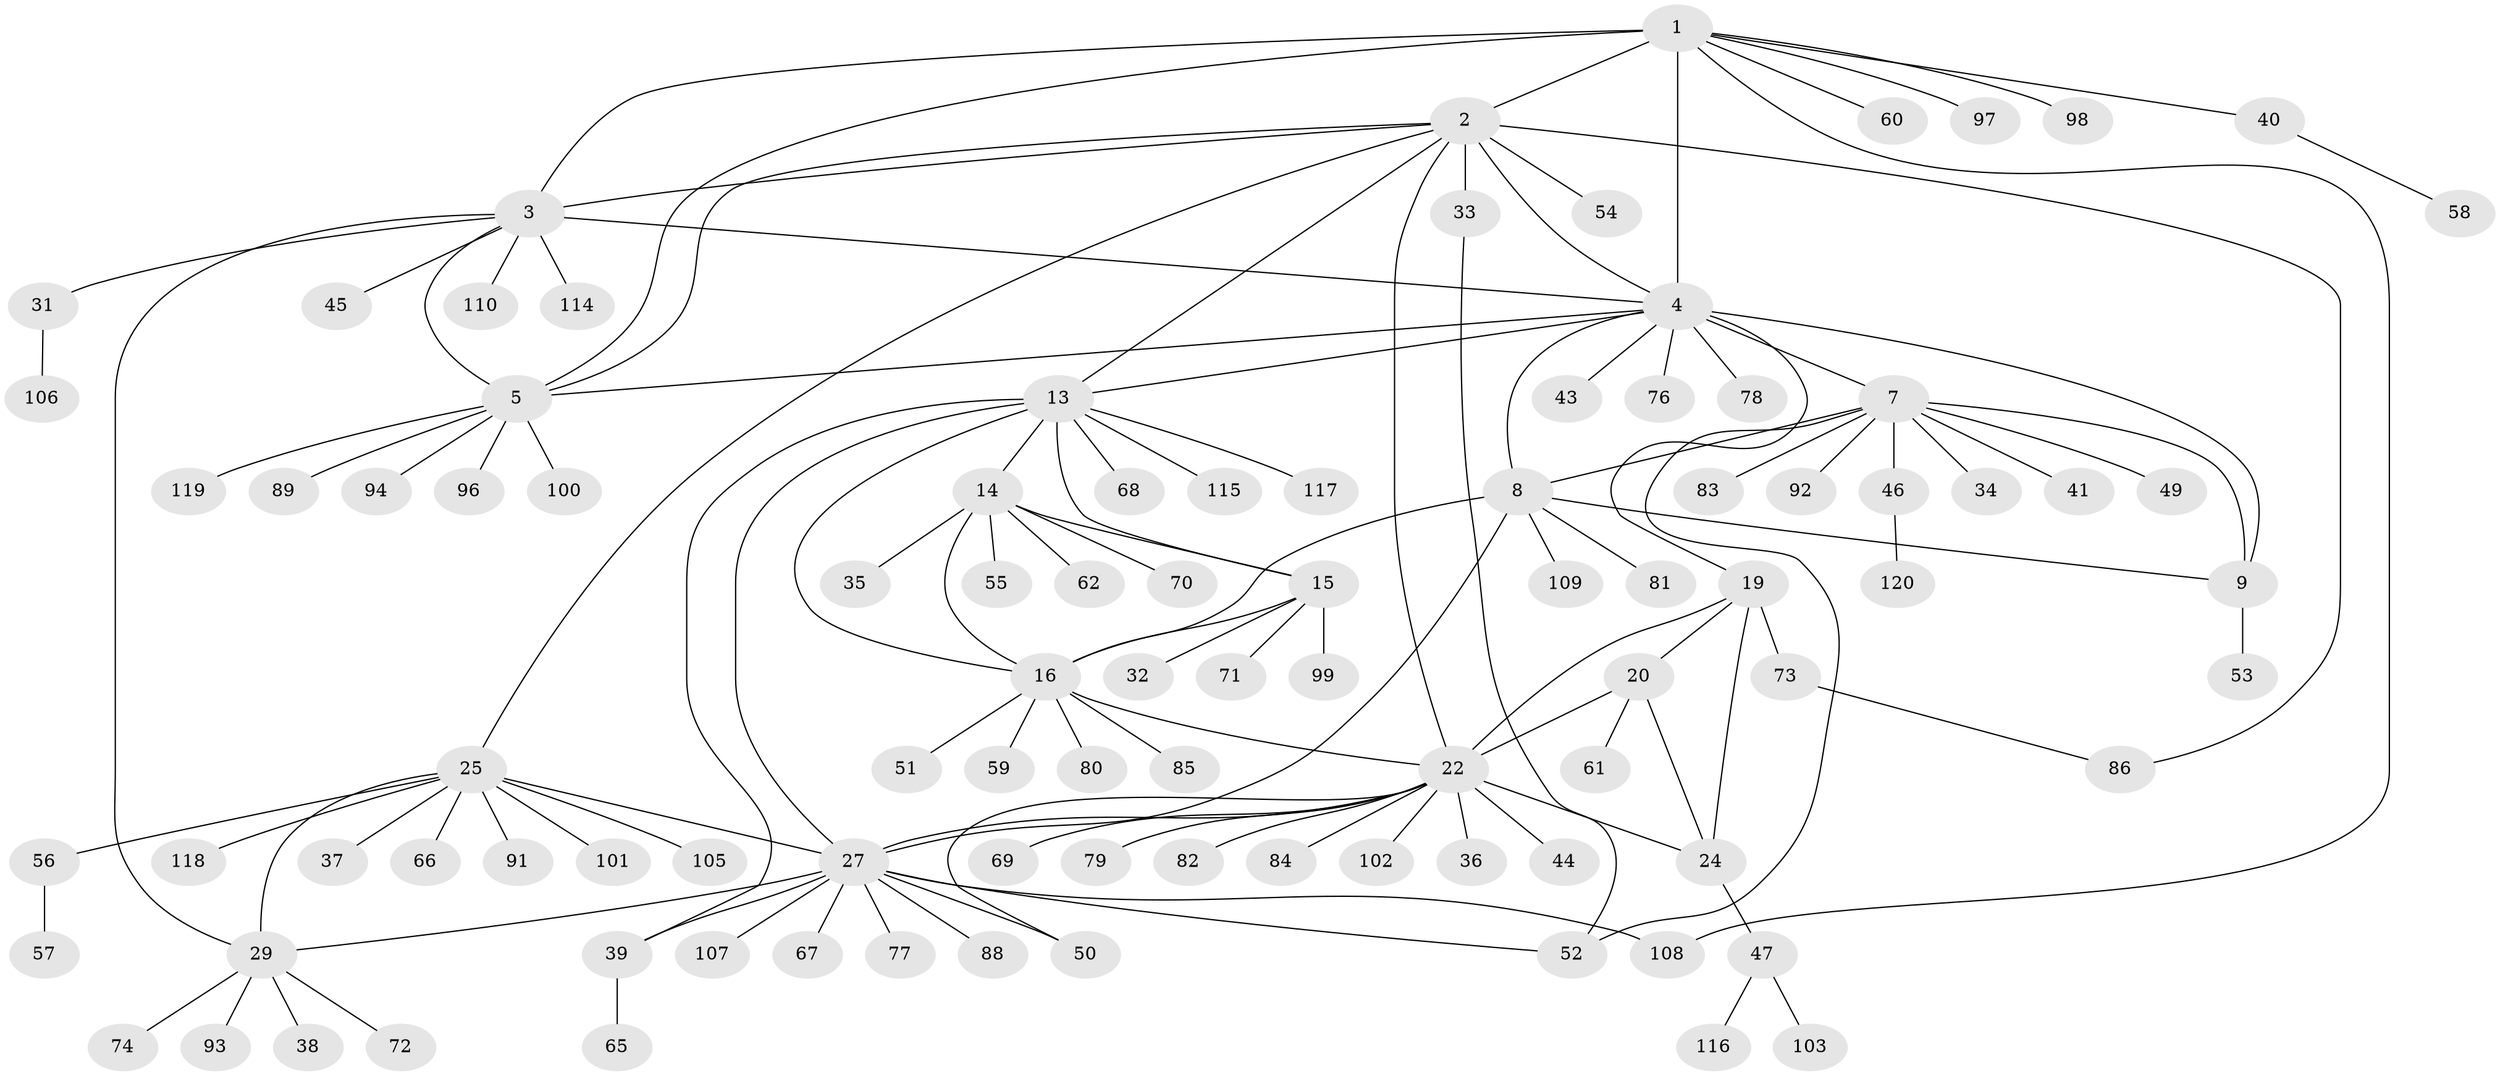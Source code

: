 // Generated by graph-tools (version 1.1) at 2025/24/03/03/25 07:24:16]
// undirected, 97 vertices, 126 edges
graph export_dot {
graph [start="1"]
  node [color=gray90,style=filled];
  1 [super="+6"];
  2 [super="+111"];
  3 [super="+64"];
  4 [super="+11"];
  5 [super="+75"];
  7 [super="+12"];
  8 [super="+113"];
  9 [super="+10"];
  13 [super="+18"];
  14 [super="+90"];
  15 [super="+17"];
  16 [super="+87"];
  19 [super="+21"];
  20 [super="+104"];
  22 [super="+23"];
  24 [super="+42"];
  25 [super="+26"];
  27 [super="+28"];
  29 [super="+30"];
  31;
  32;
  33 [super="+95"];
  34 [super="+63"];
  35;
  36;
  37;
  38;
  39;
  40;
  41;
  43;
  44;
  45;
  46;
  47 [super="+48"];
  49;
  50;
  51;
  52;
  53;
  54;
  55;
  56;
  57;
  58;
  59;
  60;
  61;
  62;
  65;
  66;
  67;
  68;
  69;
  70;
  71;
  72;
  73;
  74;
  76;
  77;
  78;
  79;
  80;
  81;
  82;
  83;
  84;
  85;
  86;
  88;
  89;
  91;
  92;
  93;
  94;
  96;
  97;
  98;
  99;
  100;
  101;
  102;
  103;
  105;
  106;
  107;
  108 [super="+112"];
  109;
  110;
  114;
  115;
  116;
  117;
  118;
  119;
  120;
  1 -- 2 [weight=2];
  1 -- 3 [weight=2];
  1 -- 4 [weight=2];
  1 -- 5 [weight=2];
  1 -- 98;
  1 -- 108;
  1 -- 97;
  1 -- 40;
  1 -- 60;
  2 -- 3;
  2 -- 4;
  2 -- 5;
  2 -- 13;
  2 -- 33;
  2 -- 54;
  2 -- 86;
  2 -- 25;
  2 -- 22;
  3 -- 4;
  3 -- 5;
  3 -- 31;
  3 -- 45;
  3 -- 110;
  3 -- 114;
  3 -- 29;
  4 -- 5;
  4 -- 43;
  4 -- 76;
  4 -- 7 [weight=2];
  4 -- 8;
  4 -- 9 [weight=2];
  4 -- 78;
  4 -- 19;
  4 -- 13;
  5 -- 89;
  5 -- 94;
  5 -- 96;
  5 -- 100;
  5 -- 119;
  7 -- 8 [weight=2];
  7 -- 9 [weight=4];
  7 -- 41;
  7 -- 49;
  7 -- 52;
  7 -- 83;
  7 -- 92;
  7 -- 34;
  7 -- 46;
  8 -- 9 [weight=2];
  8 -- 27;
  8 -- 81;
  8 -- 109;
  8 -- 16;
  9 -- 53;
  13 -- 14 [weight=2];
  13 -- 15 [weight=4];
  13 -- 16 [weight=2];
  13 -- 27;
  13 -- 39;
  13 -- 115;
  13 -- 117;
  13 -- 68;
  14 -- 15 [weight=2];
  14 -- 16;
  14 -- 35;
  14 -- 55;
  14 -- 62;
  14 -- 70;
  15 -- 16 [weight=2];
  15 -- 32;
  15 -- 71;
  15 -- 99;
  16 -- 22;
  16 -- 51;
  16 -- 59;
  16 -- 80;
  16 -- 85;
  19 -- 20 [weight=2];
  19 -- 22 [weight=4];
  19 -- 24 [weight=2];
  19 -- 73;
  20 -- 22 [weight=2];
  20 -- 24;
  20 -- 61;
  22 -- 24 [weight=2];
  22 -- 44;
  22 -- 79;
  22 -- 84;
  22 -- 102;
  22 -- 36;
  22 -- 69;
  22 -- 50;
  22 -- 82;
  22 -- 27;
  24 -- 47;
  25 -- 27 [weight=4];
  25 -- 29 [weight=4];
  25 -- 56;
  25 -- 66;
  25 -- 91;
  25 -- 101;
  25 -- 118;
  25 -- 37;
  25 -- 105;
  27 -- 29 [weight=4];
  27 -- 39;
  27 -- 50;
  27 -- 52;
  27 -- 67;
  27 -- 77;
  27 -- 88;
  27 -- 107;
  27 -- 108;
  29 -- 38;
  29 -- 72;
  29 -- 74;
  29 -- 93;
  31 -- 106;
  33 -- 52;
  39 -- 65;
  40 -- 58;
  46 -- 120;
  47 -- 116;
  47 -- 103;
  56 -- 57;
  73 -- 86;
}
